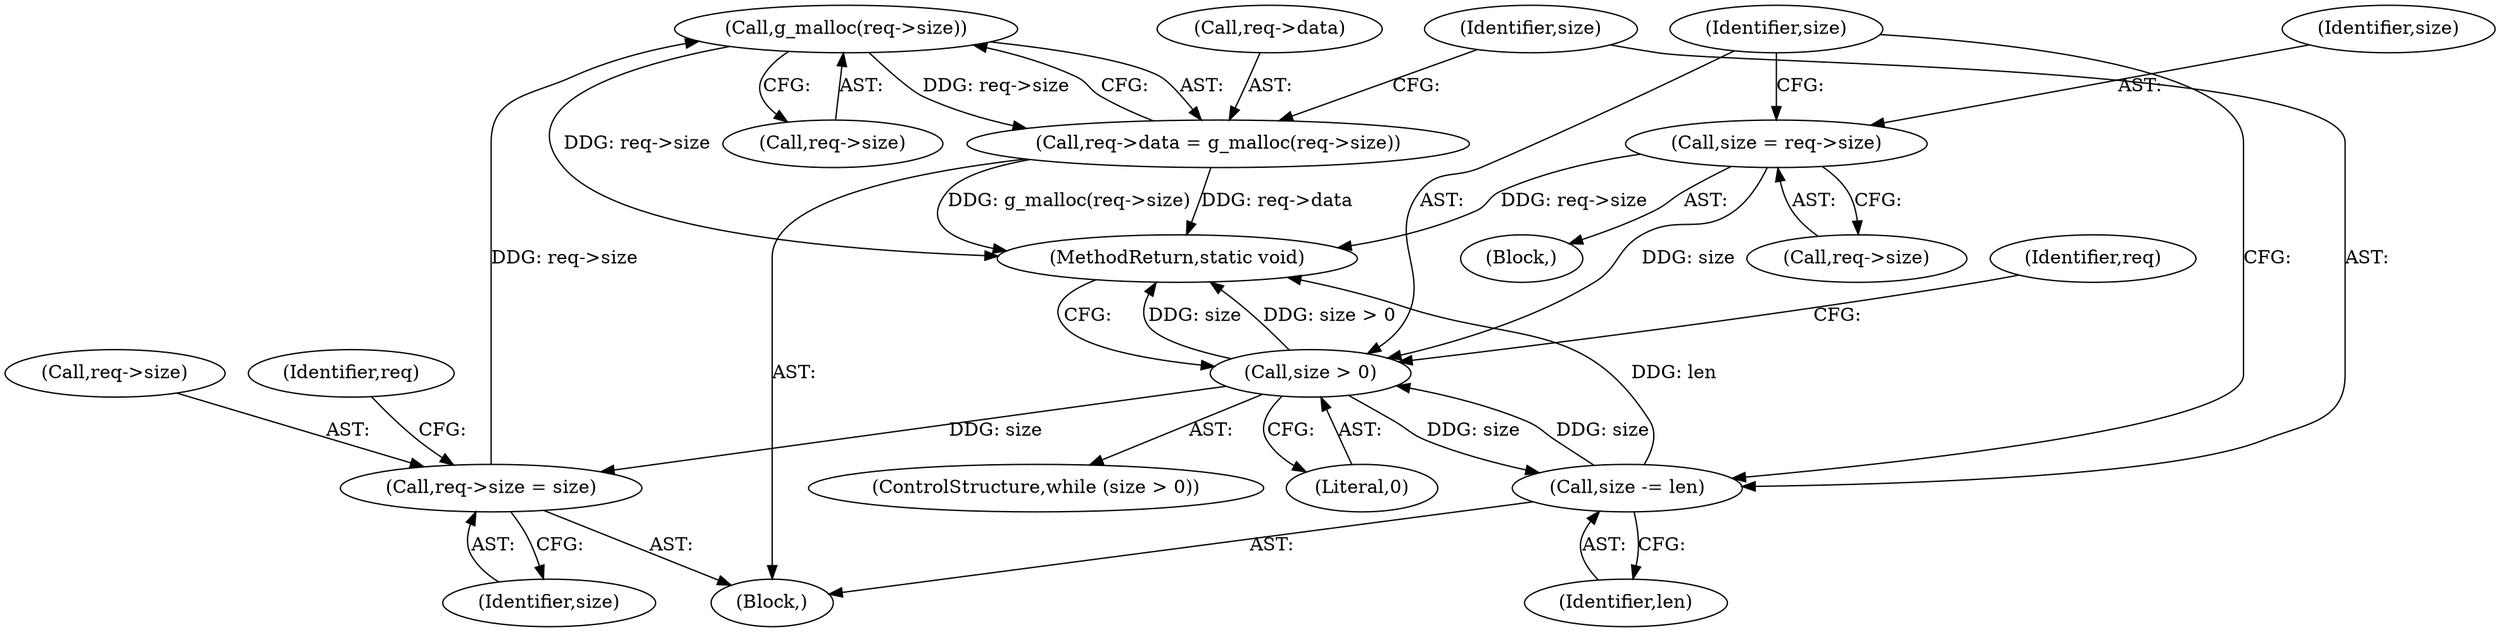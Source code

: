 digraph "0_qemu_60253ed1e6ec6d8e5ef2efe7bf755f475dce9956@API" {
"1000151" [label="(Call,g_malloc(req->size))"];
"1000132" [label="(Call,req->size = size)"];
"1000116" [label="(Call,size > 0)"];
"1000155" [label="(Call,size -= len)"];
"1000110" [label="(Call,size = req->size)"];
"1000147" [label="(Call,req->data = g_malloc(req->size))"];
"1000110" [label="(Call,size = req->size)"];
"1000158" [label="(MethodReturn,static void)"];
"1000112" [label="(Call,req->size)"];
"1000151" [label="(Call,g_malloc(req->size))"];
"1000147" [label="(Call,req->data = g_malloc(req->size))"];
"1000119" [label="(Block,)"];
"1000116" [label="(Call,size > 0)"];
"1000122" [label="(Identifier,req)"];
"1000133" [label="(Call,req->size)"];
"1000118" [label="(Literal,0)"];
"1000132" [label="(Call,req->size = size)"];
"1000155" [label="(Call,size -= len)"];
"1000152" [label="(Call,req->size)"];
"1000111" [label="(Identifier,size)"];
"1000115" [label="(ControlStructure,while (size > 0))"];
"1000157" [label="(Identifier,len)"];
"1000139" [label="(Identifier,req)"];
"1000156" [label="(Identifier,size)"];
"1000136" [label="(Identifier,size)"];
"1000117" [label="(Identifier,size)"];
"1000103" [label="(Block,)"];
"1000148" [label="(Call,req->data)"];
"1000151" -> "1000147"  [label="AST: "];
"1000151" -> "1000152"  [label="CFG: "];
"1000152" -> "1000151"  [label="AST: "];
"1000147" -> "1000151"  [label="CFG: "];
"1000151" -> "1000158"  [label="DDG: req->size"];
"1000151" -> "1000147"  [label="DDG: req->size"];
"1000132" -> "1000151"  [label="DDG: req->size"];
"1000132" -> "1000119"  [label="AST: "];
"1000132" -> "1000136"  [label="CFG: "];
"1000133" -> "1000132"  [label="AST: "];
"1000136" -> "1000132"  [label="AST: "];
"1000139" -> "1000132"  [label="CFG: "];
"1000116" -> "1000132"  [label="DDG: size"];
"1000116" -> "1000115"  [label="AST: "];
"1000116" -> "1000118"  [label="CFG: "];
"1000117" -> "1000116"  [label="AST: "];
"1000118" -> "1000116"  [label="AST: "];
"1000122" -> "1000116"  [label="CFG: "];
"1000158" -> "1000116"  [label="CFG: "];
"1000116" -> "1000158"  [label="DDG: size"];
"1000116" -> "1000158"  [label="DDG: size > 0"];
"1000155" -> "1000116"  [label="DDG: size"];
"1000110" -> "1000116"  [label="DDG: size"];
"1000116" -> "1000155"  [label="DDG: size"];
"1000155" -> "1000119"  [label="AST: "];
"1000155" -> "1000157"  [label="CFG: "];
"1000156" -> "1000155"  [label="AST: "];
"1000157" -> "1000155"  [label="AST: "];
"1000117" -> "1000155"  [label="CFG: "];
"1000155" -> "1000158"  [label="DDG: len"];
"1000110" -> "1000103"  [label="AST: "];
"1000110" -> "1000112"  [label="CFG: "];
"1000111" -> "1000110"  [label="AST: "];
"1000112" -> "1000110"  [label="AST: "];
"1000117" -> "1000110"  [label="CFG: "];
"1000110" -> "1000158"  [label="DDG: req->size"];
"1000147" -> "1000119"  [label="AST: "];
"1000148" -> "1000147"  [label="AST: "];
"1000156" -> "1000147"  [label="CFG: "];
"1000147" -> "1000158"  [label="DDG: req->data"];
"1000147" -> "1000158"  [label="DDG: g_malloc(req->size)"];
}

